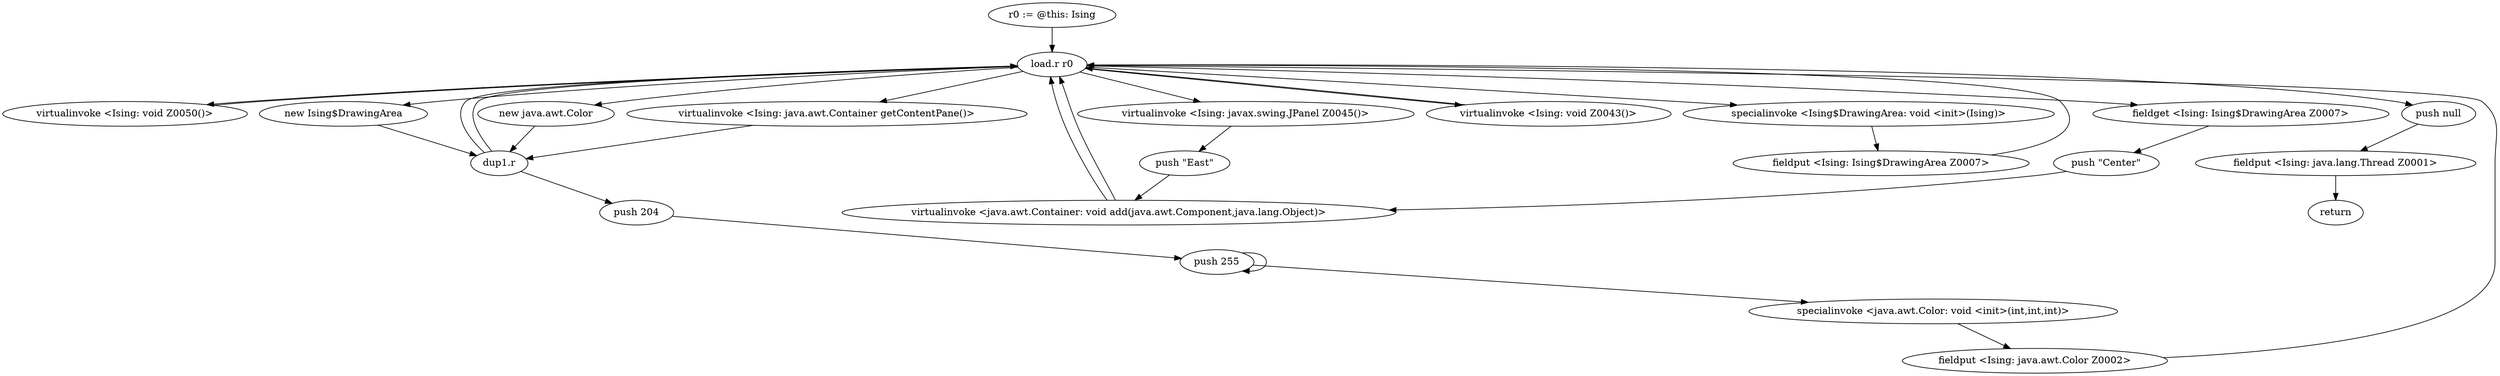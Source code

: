 digraph "" {
    "r0 := @this: Ising"
    "load.r r0"
    "r0 := @this: Ising"->"load.r r0";
    "virtualinvoke <Ising: void Z0050()>"
    "load.r r0"->"virtualinvoke <Ising: void Z0050()>";
    "virtualinvoke <Ising: void Z0050()>"->"load.r r0";
    "new java.awt.Color"
    "load.r r0"->"new java.awt.Color";
    "dup1.r"
    "new java.awt.Color"->"dup1.r";
    "push 204"
    "dup1.r"->"push 204";
    "push 255"
    "push 204"->"push 255";
    "push 255"->"push 255";
    "specialinvoke <java.awt.Color: void <init>(int,int,int)>"
    "push 255"->"specialinvoke <java.awt.Color: void <init>(int,int,int)>";
    "fieldput <Ising: java.awt.Color Z0002>"
    "specialinvoke <java.awt.Color: void <init>(int,int,int)>"->"fieldput <Ising: java.awt.Color Z0002>";
    "fieldput <Ising: java.awt.Color Z0002>"->"load.r r0";
    "virtualinvoke <Ising: java.awt.Container getContentPane()>"
    "load.r r0"->"virtualinvoke <Ising: java.awt.Container getContentPane()>";
    "virtualinvoke <Ising: java.awt.Container getContentPane()>"->"dup1.r";
    "dup1.r"->"load.r r0";
    "virtualinvoke <Ising: javax.swing.JPanel Z0045()>"
    "load.r r0"->"virtualinvoke <Ising: javax.swing.JPanel Z0045()>";
    "push \"East\""
    "virtualinvoke <Ising: javax.swing.JPanel Z0045()>"->"push \"East\"";
    "virtualinvoke <java.awt.Container: void add(java.awt.Component,java.lang.Object)>"
    "push \"East\""->"virtualinvoke <java.awt.Container: void add(java.awt.Component,java.lang.Object)>";
    "virtualinvoke <java.awt.Container: void add(java.awt.Component,java.lang.Object)>"->"load.r r0";
    "new Ising$DrawingArea"
    "load.r r0"->"new Ising$DrawingArea";
    "new Ising$DrawingArea"->"dup1.r";
    "dup1.r"->"load.r r0";
    "specialinvoke <Ising$DrawingArea: void <init>(Ising)>"
    "load.r r0"->"specialinvoke <Ising$DrawingArea: void <init>(Ising)>";
    "fieldput <Ising: Ising$DrawingArea Z0007>"
    "specialinvoke <Ising$DrawingArea: void <init>(Ising)>"->"fieldput <Ising: Ising$DrawingArea Z0007>";
    "fieldput <Ising: Ising$DrawingArea Z0007>"->"load.r r0";
    "fieldget <Ising: Ising$DrawingArea Z0007>"
    "load.r r0"->"fieldget <Ising: Ising$DrawingArea Z0007>";
    "push \"Center\""
    "fieldget <Ising: Ising$DrawingArea Z0007>"->"push \"Center\"";
    "push \"Center\""->"virtualinvoke <java.awt.Container: void add(java.awt.Component,java.lang.Object)>";
    "virtualinvoke <java.awt.Container: void add(java.awt.Component,java.lang.Object)>"->"load.r r0";
    "virtualinvoke <Ising: void Z0043()>"
    "load.r r0"->"virtualinvoke <Ising: void Z0043()>";
    "virtualinvoke <Ising: void Z0043()>"->"load.r r0";
    "push null"
    "load.r r0"->"push null";
    "fieldput <Ising: java.lang.Thread Z0001>"
    "push null"->"fieldput <Ising: java.lang.Thread Z0001>";
    "return"
    "fieldput <Ising: java.lang.Thread Z0001>"->"return";
}
